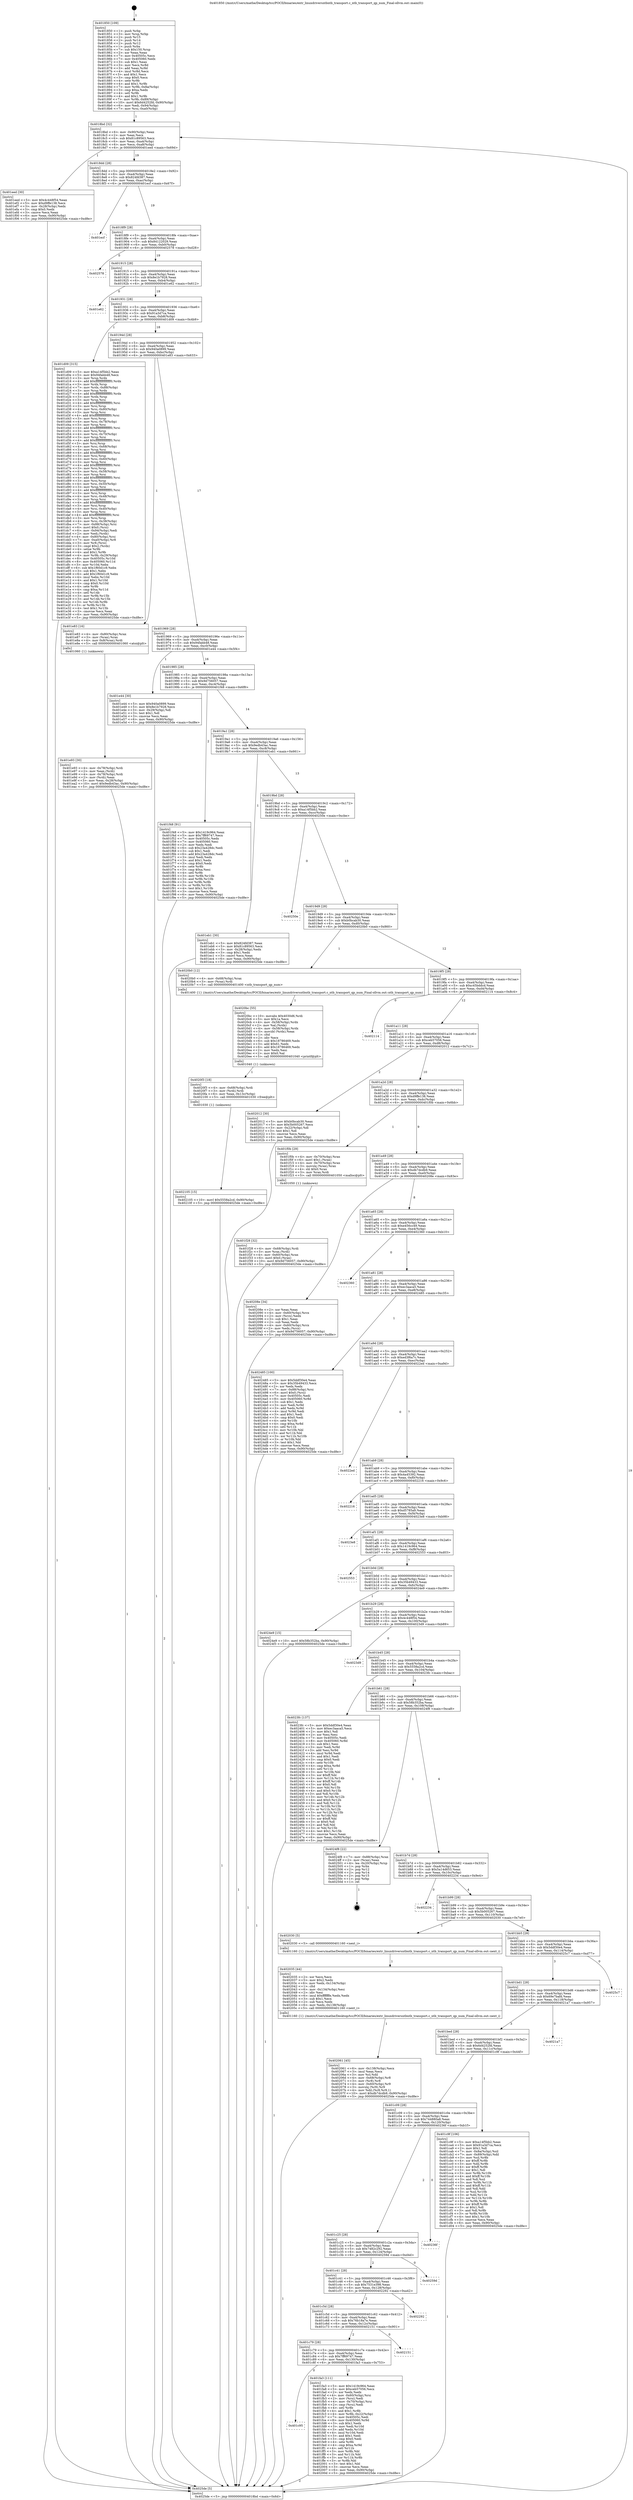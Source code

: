 digraph "0x401850" {
  label = "0x401850 (/mnt/c/Users/mathe/Desktop/tcc/POCII/binaries/extr_linuxdriversntbntb_transport.c_ntb_transport_qp_num_Final-ollvm.out::main(0))"
  labelloc = "t"
  node[shape=record]

  Entry [label="",width=0.3,height=0.3,shape=circle,fillcolor=black,style=filled]
  "0x4018bd" [label="{
     0x4018bd [32]\l
     | [instrs]\l
     &nbsp;&nbsp;0x4018bd \<+6\>: mov -0x90(%rbp),%eax\l
     &nbsp;&nbsp;0x4018c3 \<+2\>: mov %eax,%ecx\l
     &nbsp;&nbsp;0x4018c5 \<+6\>: sub $0x81c89563,%ecx\l
     &nbsp;&nbsp;0x4018cb \<+6\>: mov %eax,-0xa4(%rbp)\l
     &nbsp;&nbsp;0x4018d1 \<+6\>: mov %ecx,-0xa8(%rbp)\l
     &nbsp;&nbsp;0x4018d7 \<+6\>: je 0000000000401eed \<main+0x69d\>\l
  }"]
  "0x401eed" [label="{
     0x401eed [30]\l
     | [instrs]\l
     &nbsp;&nbsp;0x401eed \<+5\>: mov $0x4c448f54,%eax\l
     &nbsp;&nbsp;0x401ef2 \<+5\>: mov $0xd9ffe138,%ecx\l
     &nbsp;&nbsp;0x401ef7 \<+3\>: mov -0x28(%rbp),%edx\l
     &nbsp;&nbsp;0x401efa \<+3\>: cmp $0x0,%edx\l
     &nbsp;&nbsp;0x401efd \<+3\>: cmove %ecx,%eax\l
     &nbsp;&nbsp;0x401f00 \<+6\>: mov %eax,-0x90(%rbp)\l
     &nbsp;&nbsp;0x401f06 \<+5\>: jmp 00000000004025de \<main+0xd8e\>\l
  }"]
  "0x4018dd" [label="{
     0x4018dd [28]\l
     | [instrs]\l
     &nbsp;&nbsp;0x4018dd \<+5\>: jmp 00000000004018e2 \<main+0x92\>\l
     &nbsp;&nbsp;0x4018e2 \<+6\>: mov -0xa4(%rbp),%eax\l
     &nbsp;&nbsp;0x4018e8 \<+5\>: sub $0x824fd387,%eax\l
     &nbsp;&nbsp;0x4018ed \<+6\>: mov %eax,-0xac(%rbp)\l
     &nbsp;&nbsp;0x4018f3 \<+6\>: je 0000000000401ecf \<main+0x67f\>\l
  }"]
  Exit [label="",width=0.3,height=0.3,shape=circle,fillcolor=black,style=filled,peripheries=2]
  "0x401ecf" [label="{
     0x401ecf\l
  }", style=dashed]
  "0x4018f9" [label="{
     0x4018f9 [28]\l
     | [instrs]\l
     &nbsp;&nbsp;0x4018f9 \<+5\>: jmp 00000000004018fe \<main+0xae\>\l
     &nbsp;&nbsp;0x4018fe \<+6\>: mov -0xa4(%rbp),%eax\l
     &nbsp;&nbsp;0x401904 \<+5\>: sub $0x84122029,%eax\l
     &nbsp;&nbsp;0x401909 \<+6\>: mov %eax,-0xb0(%rbp)\l
     &nbsp;&nbsp;0x40190f \<+6\>: je 0000000000402578 \<main+0xd28\>\l
  }"]
  "0x402105" [label="{
     0x402105 [15]\l
     | [instrs]\l
     &nbsp;&nbsp;0x402105 \<+10\>: movl $0x5558a2cd,-0x90(%rbp)\l
     &nbsp;&nbsp;0x40210f \<+5\>: jmp 00000000004025de \<main+0xd8e\>\l
  }"]
  "0x402578" [label="{
     0x402578\l
  }", style=dashed]
  "0x401915" [label="{
     0x401915 [28]\l
     | [instrs]\l
     &nbsp;&nbsp;0x401915 \<+5\>: jmp 000000000040191a \<main+0xca\>\l
     &nbsp;&nbsp;0x40191a \<+6\>: mov -0xa4(%rbp),%eax\l
     &nbsp;&nbsp;0x401920 \<+5\>: sub $0x8e1b7928,%eax\l
     &nbsp;&nbsp;0x401925 \<+6\>: mov %eax,-0xb4(%rbp)\l
     &nbsp;&nbsp;0x40192b \<+6\>: je 0000000000401e62 \<main+0x612\>\l
  }"]
  "0x4020f3" [label="{
     0x4020f3 [18]\l
     | [instrs]\l
     &nbsp;&nbsp;0x4020f3 \<+4\>: mov -0x68(%rbp),%rdi\l
     &nbsp;&nbsp;0x4020f7 \<+3\>: mov (%rdi),%rdi\l
     &nbsp;&nbsp;0x4020fa \<+6\>: mov %eax,-0x13c(%rbp)\l
     &nbsp;&nbsp;0x402100 \<+5\>: call 0000000000401030 \<free@plt\>\l
     | [calls]\l
     &nbsp;&nbsp;0x401030 \{1\} (unknown)\l
  }"]
  "0x401e62" [label="{
     0x401e62\l
  }", style=dashed]
  "0x401931" [label="{
     0x401931 [28]\l
     | [instrs]\l
     &nbsp;&nbsp;0x401931 \<+5\>: jmp 0000000000401936 \<main+0xe6\>\l
     &nbsp;&nbsp;0x401936 \<+6\>: mov -0xa4(%rbp),%eax\l
     &nbsp;&nbsp;0x40193c \<+5\>: sub $0x91a3d7ca,%eax\l
     &nbsp;&nbsp;0x401941 \<+6\>: mov %eax,-0xb8(%rbp)\l
     &nbsp;&nbsp;0x401947 \<+6\>: je 0000000000401d09 \<main+0x4b9\>\l
  }"]
  "0x4020bc" [label="{
     0x4020bc [55]\l
     | [instrs]\l
     &nbsp;&nbsp;0x4020bc \<+10\>: movabs $0x4030d6,%rdi\l
     &nbsp;&nbsp;0x4020c6 \<+5\>: mov $0x1a,%ecx\l
     &nbsp;&nbsp;0x4020cb \<+4\>: mov -0x58(%rbp),%rdx\l
     &nbsp;&nbsp;0x4020cf \<+2\>: mov %al,(%rdx)\l
     &nbsp;&nbsp;0x4020d1 \<+4\>: mov -0x58(%rbp),%rdx\l
     &nbsp;&nbsp;0x4020d5 \<+3\>: movzbl (%rdx),%eax\l
     &nbsp;&nbsp;0x4020d8 \<+1\>: cltd\l
     &nbsp;&nbsp;0x4020d9 \<+2\>: idiv %ecx\l
     &nbsp;&nbsp;0x4020db \<+6\>: sub $0x18786469,%edx\l
     &nbsp;&nbsp;0x4020e1 \<+3\>: add $0x61,%edx\l
     &nbsp;&nbsp;0x4020e4 \<+6\>: add $0x18786469,%edx\l
     &nbsp;&nbsp;0x4020ea \<+2\>: mov %edx,%esi\l
     &nbsp;&nbsp;0x4020ec \<+2\>: mov $0x0,%al\l
     &nbsp;&nbsp;0x4020ee \<+5\>: call 0000000000401040 \<printf@plt\>\l
     | [calls]\l
     &nbsp;&nbsp;0x401040 \{1\} (unknown)\l
  }"]
  "0x401d09" [label="{
     0x401d09 [315]\l
     | [instrs]\l
     &nbsp;&nbsp;0x401d09 \<+5\>: mov $0xa14f5bb2,%eax\l
     &nbsp;&nbsp;0x401d0e \<+5\>: mov $0x94fabb48,%ecx\l
     &nbsp;&nbsp;0x401d13 \<+3\>: mov %rsp,%rdx\l
     &nbsp;&nbsp;0x401d16 \<+4\>: add $0xfffffffffffffff0,%rdx\l
     &nbsp;&nbsp;0x401d1a \<+3\>: mov %rdx,%rsp\l
     &nbsp;&nbsp;0x401d1d \<+7\>: mov %rdx,-0x88(%rbp)\l
     &nbsp;&nbsp;0x401d24 \<+3\>: mov %rsp,%rdx\l
     &nbsp;&nbsp;0x401d27 \<+4\>: add $0xfffffffffffffff0,%rdx\l
     &nbsp;&nbsp;0x401d2b \<+3\>: mov %rdx,%rsp\l
     &nbsp;&nbsp;0x401d2e \<+3\>: mov %rsp,%rsi\l
     &nbsp;&nbsp;0x401d31 \<+4\>: add $0xfffffffffffffff0,%rsi\l
     &nbsp;&nbsp;0x401d35 \<+3\>: mov %rsi,%rsp\l
     &nbsp;&nbsp;0x401d38 \<+4\>: mov %rsi,-0x80(%rbp)\l
     &nbsp;&nbsp;0x401d3c \<+3\>: mov %rsp,%rsi\l
     &nbsp;&nbsp;0x401d3f \<+4\>: add $0xfffffffffffffff0,%rsi\l
     &nbsp;&nbsp;0x401d43 \<+3\>: mov %rsi,%rsp\l
     &nbsp;&nbsp;0x401d46 \<+4\>: mov %rsi,-0x78(%rbp)\l
     &nbsp;&nbsp;0x401d4a \<+3\>: mov %rsp,%rsi\l
     &nbsp;&nbsp;0x401d4d \<+4\>: add $0xfffffffffffffff0,%rsi\l
     &nbsp;&nbsp;0x401d51 \<+3\>: mov %rsi,%rsp\l
     &nbsp;&nbsp;0x401d54 \<+4\>: mov %rsi,-0x70(%rbp)\l
     &nbsp;&nbsp;0x401d58 \<+3\>: mov %rsp,%rsi\l
     &nbsp;&nbsp;0x401d5b \<+4\>: add $0xfffffffffffffff0,%rsi\l
     &nbsp;&nbsp;0x401d5f \<+3\>: mov %rsi,%rsp\l
     &nbsp;&nbsp;0x401d62 \<+4\>: mov %rsi,-0x68(%rbp)\l
     &nbsp;&nbsp;0x401d66 \<+3\>: mov %rsp,%rsi\l
     &nbsp;&nbsp;0x401d69 \<+4\>: add $0xfffffffffffffff0,%rsi\l
     &nbsp;&nbsp;0x401d6d \<+3\>: mov %rsi,%rsp\l
     &nbsp;&nbsp;0x401d70 \<+4\>: mov %rsi,-0x60(%rbp)\l
     &nbsp;&nbsp;0x401d74 \<+3\>: mov %rsp,%rsi\l
     &nbsp;&nbsp;0x401d77 \<+4\>: add $0xfffffffffffffff0,%rsi\l
     &nbsp;&nbsp;0x401d7b \<+3\>: mov %rsi,%rsp\l
     &nbsp;&nbsp;0x401d7e \<+4\>: mov %rsi,-0x58(%rbp)\l
     &nbsp;&nbsp;0x401d82 \<+3\>: mov %rsp,%rsi\l
     &nbsp;&nbsp;0x401d85 \<+4\>: add $0xfffffffffffffff0,%rsi\l
     &nbsp;&nbsp;0x401d89 \<+3\>: mov %rsi,%rsp\l
     &nbsp;&nbsp;0x401d8c \<+4\>: mov %rsi,-0x50(%rbp)\l
     &nbsp;&nbsp;0x401d90 \<+3\>: mov %rsp,%rsi\l
     &nbsp;&nbsp;0x401d93 \<+4\>: add $0xfffffffffffffff0,%rsi\l
     &nbsp;&nbsp;0x401d97 \<+3\>: mov %rsi,%rsp\l
     &nbsp;&nbsp;0x401d9a \<+4\>: mov %rsi,-0x48(%rbp)\l
     &nbsp;&nbsp;0x401d9e \<+3\>: mov %rsp,%rsi\l
     &nbsp;&nbsp;0x401da1 \<+4\>: add $0xfffffffffffffff0,%rsi\l
     &nbsp;&nbsp;0x401da5 \<+3\>: mov %rsi,%rsp\l
     &nbsp;&nbsp;0x401da8 \<+4\>: mov %rsi,-0x40(%rbp)\l
     &nbsp;&nbsp;0x401dac \<+3\>: mov %rsp,%rsi\l
     &nbsp;&nbsp;0x401daf \<+4\>: add $0xfffffffffffffff0,%rsi\l
     &nbsp;&nbsp;0x401db3 \<+3\>: mov %rsi,%rsp\l
     &nbsp;&nbsp;0x401db6 \<+4\>: mov %rsi,-0x38(%rbp)\l
     &nbsp;&nbsp;0x401dba \<+7\>: mov -0x88(%rbp),%rsi\l
     &nbsp;&nbsp;0x401dc1 \<+6\>: movl $0x0,(%rsi)\l
     &nbsp;&nbsp;0x401dc7 \<+6\>: mov -0x94(%rbp),%edi\l
     &nbsp;&nbsp;0x401dcd \<+2\>: mov %edi,(%rdx)\l
     &nbsp;&nbsp;0x401dcf \<+4\>: mov -0x80(%rbp),%rsi\l
     &nbsp;&nbsp;0x401dd3 \<+7\>: mov -0xa0(%rbp),%r8\l
     &nbsp;&nbsp;0x401dda \<+3\>: mov %r8,(%rsi)\l
     &nbsp;&nbsp;0x401ddd \<+3\>: cmpl $0x2,(%rdx)\l
     &nbsp;&nbsp;0x401de0 \<+4\>: setne %r9b\l
     &nbsp;&nbsp;0x401de4 \<+4\>: and $0x1,%r9b\l
     &nbsp;&nbsp;0x401de8 \<+4\>: mov %r9b,-0x29(%rbp)\l
     &nbsp;&nbsp;0x401dec \<+8\>: mov 0x40505c,%r10d\l
     &nbsp;&nbsp;0x401df4 \<+8\>: mov 0x405060,%r11d\l
     &nbsp;&nbsp;0x401dfc \<+3\>: mov %r10d,%ebx\l
     &nbsp;&nbsp;0x401dff \<+6\>: sub $0x1f60d1c9,%ebx\l
     &nbsp;&nbsp;0x401e05 \<+3\>: sub $0x1,%ebx\l
     &nbsp;&nbsp;0x401e08 \<+6\>: add $0x1f60d1c9,%ebx\l
     &nbsp;&nbsp;0x401e0e \<+4\>: imul %ebx,%r10d\l
     &nbsp;&nbsp;0x401e12 \<+4\>: and $0x1,%r10d\l
     &nbsp;&nbsp;0x401e16 \<+4\>: cmp $0x0,%r10d\l
     &nbsp;&nbsp;0x401e1a \<+4\>: sete %r9b\l
     &nbsp;&nbsp;0x401e1e \<+4\>: cmp $0xa,%r11d\l
     &nbsp;&nbsp;0x401e22 \<+4\>: setl %r14b\l
     &nbsp;&nbsp;0x401e26 \<+3\>: mov %r9b,%r15b\l
     &nbsp;&nbsp;0x401e29 \<+3\>: and %r14b,%r15b\l
     &nbsp;&nbsp;0x401e2c \<+3\>: xor %r14b,%r9b\l
     &nbsp;&nbsp;0x401e2f \<+3\>: or %r9b,%r15b\l
     &nbsp;&nbsp;0x401e32 \<+4\>: test $0x1,%r15b\l
     &nbsp;&nbsp;0x401e36 \<+3\>: cmovne %ecx,%eax\l
     &nbsp;&nbsp;0x401e39 \<+6\>: mov %eax,-0x90(%rbp)\l
     &nbsp;&nbsp;0x401e3f \<+5\>: jmp 00000000004025de \<main+0xd8e\>\l
  }"]
  "0x40194d" [label="{
     0x40194d [28]\l
     | [instrs]\l
     &nbsp;&nbsp;0x40194d \<+5\>: jmp 0000000000401952 \<main+0x102\>\l
     &nbsp;&nbsp;0x401952 \<+6\>: mov -0xa4(%rbp),%eax\l
     &nbsp;&nbsp;0x401958 \<+5\>: sub $0x940a0899,%eax\l
     &nbsp;&nbsp;0x40195d \<+6\>: mov %eax,-0xbc(%rbp)\l
     &nbsp;&nbsp;0x401963 \<+6\>: je 0000000000401e83 \<main+0x633\>\l
  }"]
  "0x402061" [label="{
     0x402061 [45]\l
     | [instrs]\l
     &nbsp;&nbsp;0x402061 \<+6\>: mov -0x138(%rbp),%ecx\l
     &nbsp;&nbsp;0x402067 \<+3\>: imul %eax,%ecx\l
     &nbsp;&nbsp;0x40206a \<+3\>: mov %cl,%dil\l
     &nbsp;&nbsp;0x40206d \<+4\>: mov -0x68(%rbp),%r8\l
     &nbsp;&nbsp;0x402071 \<+3\>: mov (%r8),%r8\l
     &nbsp;&nbsp;0x402074 \<+4\>: mov -0x60(%rbp),%r9\l
     &nbsp;&nbsp;0x402078 \<+3\>: movslq (%r9),%r9\l
     &nbsp;&nbsp;0x40207b \<+4\>: mov %dil,(%r8,%r9,1)\l
     &nbsp;&nbsp;0x40207f \<+10\>: movl $0xdb7dcdb9,-0x90(%rbp)\l
     &nbsp;&nbsp;0x402089 \<+5\>: jmp 00000000004025de \<main+0xd8e\>\l
  }"]
  "0x401e83" [label="{
     0x401e83 [16]\l
     | [instrs]\l
     &nbsp;&nbsp;0x401e83 \<+4\>: mov -0x80(%rbp),%rax\l
     &nbsp;&nbsp;0x401e87 \<+3\>: mov (%rax),%rax\l
     &nbsp;&nbsp;0x401e8a \<+4\>: mov 0x8(%rax),%rdi\l
     &nbsp;&nbsp;0x401e8e \<+5\>: call 0000000000401060 \<atoi@plt\>\l
     | [calls]\l
     &nbsp;&nbsp;0x401060 \{1\} (unknown)\l
  }"]
  "0x401969" [label="{
     0x401969 [28]\l
     | [instrs]\l
     &nbsp;&nbsp;0x401969 \<+5\>: jmp 000000000040196e \<main+0x11e\>\l
     &nbsp;&nbsp;0x40196e \<+6\>: mov -0xa4(%rbp),%eax\l
     &nbsp;&nbsp;0x401974 \<+5\>: sub $0x94fabb48,%eax\l
     &nbsp;&nbsp;0x401979 \<+6\>: mov %eax,-0xc0(%rbp)\l
     &nbsp;&nbsp;0x40197f \<+6\>: je 0000000000401e44 \<main+0x5f4\>\l
  }"]
  "0x402035" [label="{
     0x402035 [44]\l
     | [instrs]\l
     &nbsp;&nbsp;0x402035 \<+2\>: xor %ecx,%ecx\l
     &nbsp;&nbsp;0x402037 \<+5\>: mov $0x2,%edx\l
     &nbsp;&nbsp;0x40203c \<+6\>: mov %edx,-0x134(%rbp)\l
     &nbsp;&nbsp;0x402042 \<+1\>: cltd\l
     &nbsp;&nbsp;0x402043 \<+6\>: mov -0x134(%rbp),%esi\l
     &nbsp;&nbsp;0x402049 \<+2\>: idiv %esi\l
     &nbsp;&nbsp;0x40204b \<+6\>: imul $0xfffffffe,%edx,%edx\l
     &nbsp;&nbsp;0x402051 \<+3\>: sub $0x1,%ecx\l
     &nbsp;&nbsp;0x402054 \<+2\>: sub %ecx,%edx\l
     &nbsp;&nbsp;0x402056 \<+6\>: mov %edx,-0x138(%rbp)\l
     &nbsp;&nbsp;0x40205c \<+5\>: call 0000000000401160 \<next_i\>\l
     | [calls]\l
     &nbsp;&nbsp;0x401160 \{1\} (/mnt/c/Users/mathe/Desktop/tcc/POCII/binaries/extr_linuxdriversntbntb_transport.c_ntb_transport_qp_num_Final-ollvm.out::next_i)\l
  }"]
  "0x401e44" [label="{
     0x401e44 [30]\l
     | [instrs]\l
     &nbsp;&nbsp;0x401e44 \<+5\>: mov $0x940a0899,%eax\l
     &nbsp;&nbsp;0x401e49 \<+5\>: mov $0x8e1b7928,%ecx\l
     &nbsp;&nbsp;0x401e4e \<+3\>: mov -0x29(%rbp),%dl\l
     &nbsp;&nbsp;0x401e51 \<+3\>: test $0x1,%dl\l
     &nbsp;&nbsp;0x401e54 \<+3\>: cmovne %ecx,%eax\l
     &nbsp;&nbsp;0x401e57 \<+6\>: mov %eax,-0x90(%rbp)\l
     &nbsp;&nbsp;0x401e5d \<+5\>: jmp 00000000004025de \<main+0xd8e\>\l
  }"]
  "0x401985" [label="{
     0x401985 [28]\l
     | [instrs]\l
     &nbsp;&nbsp;0x401985 \<+5\>: jmp 000000000040198a \<main+0x13a\>\l
     &nbsp;&nbsp;0x40198a \<+6\>: mov -0xa4(%rbp),%eax\l
     &nbsp;&nbsp;0x401990 \<+5\>: sub $0x9d756057,%eax\l
     &nbsp;&nbsp;0x401995 \<+6\>: mov %eax,-0xc4(%rbp)\l
     &nbsp;&nbsp;0x40199b \<+6\>: je 0000000000401f48 \<main+0x6f8\>\l
  }"]
  "0x401c95" [label="{
     0x401c95\l
  }", style=dashed]
  "0x401f48" [label="{
     0x401f48 [91]\l
     | [instrs]\l
     &nbsp;&nbsp;0x401f48 \<+5\>: mov $0x1419c964,%eax\l
     &nbsp;&nbsp;0x401f4d \<+5\>: mov $0x7ff69747,%ecx\l
     &nbsp;&nbsp;0x401f52 \<+7\>: mov 0x40505c,%edx\l
     &nbsp;&nbsp;0x401f59 \<+7\>: mov 0x405060,%esi\l
     &nbsp;&nbsp;0x401f60 \<+2\>: mov %edx,%edi\l
     &nbsp;&nbsp;0x401f62 \<+6\>: sub $0x23a428dc,%edi\l
     &nbsp;&nbsp;0x401f68 \<+3\>: sub $0x1,%edi\l
     &nbsp;&nbsp;0x401f6b \<+6\>: add $0x23a428dc,%edi\l
     &nbsp;&nbsp;0x401f71 \<+3\>: imul %edi,%edx\l
     &nbsp;&nbsp;0x401f74 \<+3\>: and $0x1,%edx\l
     &nbsp;&nbsp;0x401f77 \<+3\>: cmp $0x0,%edx\l
     &nbsp;&nbsp;0x401f7a \<+4\>: sete %r8b\l
     &nbsp;&nbsp;0x401f7e \<+3\>: cmp $0xa,%esi\l
     &nbsp;&nbsp;0x401f81 \<+4\>: setl %r9b\l
     &nbsp;&nbsp;0x401f85 \<+3\>: mov %r8b,%r10b\l
     &nbsp;&nbsp;0x401f88 \<+3\>: and %r9b,%r10b\l
     &nbsp;&nbsp;0x401f8b \<+3\>: xor %r9b,%r8b\l
     &nbsp;&nbsp;0x401f8e \<+3\>: or %r8b,%r10b\l
     &nbsp;&nbsp;0x401f91 \<+4\>: test $0x1,%r10b\l
     &nbsp;&nbsp;0x401f95 \<+3\>: cmovne %ecx,%eax\l
     &nbsp;&nbsp;0x401f98 \<+6\>: mov %eax,-0x90(%rbp)\l
     &nbsp;&nbsp;0x401f9e \<+5\>: jmp 00000000004025de \<main+0xd8e\>\l
  }"]
  "0x4019a1" [label="{
     0x4019a1 [28]\l
     | [instrs]\l
     &nbsp;&nbsp;0x4019a1 \<+5\>: jmp 00000000004019a6 \<main+0x156\>\l
     &nbsp;&nbsp;0x4019a6 \<+6\>: mov -0xa4(%rbp),%eax\l
     &nbsp;&nbsp;0x4019ac \<+5\>: sub $0x9edb43ac,%eax\l
     &nbsp;&nbsp;0x4019b1 \<+6\>: mov %eax,-0xc8(%rbp)\l
     &nbsp;&nbsp;0x4019b7 \<+6\>: je 0000000000401eb1 \<main+0x661\>\l
  }"]
  "0x401fa3" [label="{
     0x401fa3 [111]\l
     | [instrs]\l
     &nbsp;&nbsp;0x401fa3 \<+5\>: mov $0x1419c964,%eax\l
     &nbsp;&nbsp;0x401fa8 \<+5\>: mov $0xceb57056,%ecx\l
     &nbsp;&nbsp;0x401fad \<+2\>: xor %edx,%edx\l
     &nbsp;&nbsp;0x401faf \<+4\>: mov -0x60(%rbp),%rsi\l
     &nbsp;&nbsp;0x401fb3 \<+2\>: mov (%rsi),%edi\l
     &nbsp;&nbsp;0x401fb5 \<+4\>: mov -0x70(%rbp),%rsi\l
     &nbsp;&nbsp;0x401fb9 \<+2\>: cmp (%rsi),%edi\l
     &nbsp;&nbsp;0x401fbb \<+4\>: setl %r8b\l
     &nbsp;&nbsp;0x401fbf \<+4\>: and $0x1,%r8b\l
     &nbsp;&nbsp;0x401fc3 \<+4\>: mov %r8b,-0x22(%rbp)\l
     &nbsp;&nbsp;0x401fc7 \<+7\>: mov 0x40505c,%edi\l
     &nbsp;&nbsp;0x401fce \<+8\>: mov 0x405060,%r9d\l
     &nbsp;&nbsp;0x401fd6 \<+3\>: sub $0x1,%edx\l
     &nbsp;&nbsp;0x401fd9 \<+3\>: mov %edi,%r10d\l
     &nbsp;&nbsp;0x401fdc \<+3\>: add %edx,%r10d\l
     &nbsp;&nbsp;0x401fdf \<+4\>: imul %r10d,%edi\l
     &nbsp;&nbsp;0x401fe3 \<+3\>: and $0x1,%edi\l
     &nbsp;&nbsp;0x401fe6 \<+3\>: cmp $0x0,%edi\l
     &nbsp;&nbsp;0x401fe9 \<+4\>: sete %r8b\l
     &nbsp;&nbsp;0x401fed \<+4\>: cmp $0xa,%r9d\l
     &nbsp;&nbsp;0x401ff1 \<+4\>: setl %r11b\l
     &nbsp;&nbsp;0x401ff5 \<+3\>: mov %r8b,%bl\l
     &nbsp;&nbsp;0x401ff8 \<+3\>: and %r11b,%bl\l
     &nbsp;&nbsp;0x401ffb \<+3\>: xor %r11b,%r8b\l
     &nbsp;&nbsp;0x401ffe \<+3\>: or %r8b,%bl\l
     &nbsp;&nbsp;0x402001 \<+3\>: test $0x1,%bl\l
     &nbsp;&nbsp;0x402004 \<+3\>: cmovne %ecx,%eax\l
     &nbsp;&nbsp;0x402007 \<+6\>: mov %eax,-0x90(%rbp)\l
     &nbsp;&nbsp;0x40200d \<+5\>: jmp 00000000004025de \<main+0xd8e\>\l
  }"]
  "0x401eb1" [label="{
     0x401eb1 [30]\l
     | [instrs]\l
     &nbsp;&nbsp;0x401eb1 \<+5\>: mov $0x824fd387,%eax\l
     &nbsp;&nbsp;0x401eb6 \<+5\>: mov $0x81c89563,%ecx\l
     &nbsp;&nbsp;0x401ebb \<+3\>: mov -0x28(%rbp),%edx\l
     &nbsp;&nbsp;0x401ebe \<+3\>: cmp $0x1,%edx\l
     &nbsp;&nbsp;0x401ec1 \<+3\>: cmovl %ecx,%eax\l
     &nbsp;&nbsp;0x401ec4 \<+6\>: mov %eax,-0x90(%rbp)\l
     &nbsp;&nbsp;0x401eca \<+5\>: jmp 00000000004025de \<main+0xd8e\>\l
  }"]
  "0x4019bd" [label="{
     0x4019bd [28]\l
     | [instrs]\l
     &nbsp;&nbsp;0x4019bd \<+5\>: jmp 00000000004019c2 \<main+0x172\>\l
     &nbsp;&nbsp;0x4019c2 \<+6\>: mov -0xa4(%rbp),%eax\l
     &nbsp;&nbsp;0x4019c8 \<+5\>: sub $0xa14f5bb2,%eax\l
     &nbsp;&nbsp;0x4019cd \<+6\>: mov %eax,-0xcc(%rbp)\l
     &nbsp;&nbsp;0x4019d3 \<+6\>: je 000000000040250e \<main+0xcbe\>\l
  }"]
  "0x401c79" [label="{
     0x401c79 [28]\l
     | [instrs]\l
     &nbsp;&nbsp;0x401c79 \<+5\>: jmp 0000000000401c7e \<main+0x42e\>\l
     &nbsp;&nbsp;0x401c7e \<+6\>: mov -0xa4(%rbp),%eax\l
     &nbsp;&nbsp;0x401c84 \<+5\>: sub $0x7ff69747,%eax\l
     &nbsp;&nbsp;0x401c89 \<+6\>: mov %eax,-0x130(%rbp)\l
     &nbsp;&nbsp;0x401c8f \<+6\>: je 0000000000401fa3 \<main+0x753\>\l
  }"]
  "0x40250e" [label="{
     0x40250e\l
  }", style=dashed]
  "0x4019d9" [label="{
     0x4019d9 [28]\l
     | [instrs]\l
     &nbsp;&nbsp;0x4019d9 \<+5\>: jmp 00000000004019de \<main+0x18e\>\l
     &nbsp;&nbsp;0x4019de \<+6\>: mov -0xa4(%rbp),%eax\l
     &nbsp;&nbsp;0x4019e4 \<+5\>: sub $0xb0bcab30,%eax\l
     &nbsp;&nbsp;0x4019e9 \<+6\>: mov %eax,-0xd0(%rbp)\l
     &nbsp;&nbsp;0x4019ef \<+6\>: je 00000000004020b0 \<main+0x860\>\l
  }"]
  "0x402151" [label="{
     0x402151\l
  }", style=dashed]
  "0x4020b0" [label="{
     0x4020b0 [12]\l
     | [instrs]\l
     &nbsp;&nbsp;0x4020b0 \<+4\>: mov -0x68(%rbp),%rax\l
     &nbsp;&nbsp;0x4020b4 \<+3\>: mov (%rax),%rdi\l
     &nbsp;&nbsp;0x4020b7 \<+5\>: call 0000000000401400 \<ntb_transport_qp_num\>\l
     | [calls]\l
     &nbsp;&nbsp;0x401400 \{1\} (/mnt/c/Users/mathe/Desktop/tcc/POCII/binaries/extr_linuxdriversntbntb_transport.c_ntb_transport_qp_num_Final-ollvm.out::ntb_transport_qp_num)\l
  }"]
  "0x4019f5" [label="{
     0x4019f5 [28]\l
     | [instrs]\l
     &nbsp;&nbsp;0x4019f5 \<+5\>: jmp 00000000004019fa \<main+0x1aa\>\l
     &nbsp;&nbsp;0x4019fa \<+6\>: mov -0xa4(%rbp),%eax\l
     &nbsp;&nbsp;0x401a00 \<+5\>: sub $0xc45bddcd,%eax\l
     &nbsp;&nbsp;0x401a05 \<+6\>: mov %eax,-0xd4(%rbp)\l
     &nbsp;&nbsp;0x401a0b \<+6\>: je 0000000000402114 \<main+0x8c4\>\l
  }"]
  "0x401c5d" [label="{
     0x401c5d [28]\l
     | [instrs]\l
     &nbsp;&nbsp;0x401c5d \<+5\>: jmp 0000000000401c62 \<main+0x412\>\l
     &nbsp;&nbsp;0x401c62 \<+6\>: mov -0xa4(%rbp),%eax\l
     &nbsp;&nbsp;0x401c68 \<+5\>: sub $0x76b18a7e,%eax\l
     &nbsp;&nbsp;0x401c6d \<+6\>: mov %eax,-0x12c(%rbp)\l
     &nbsp;&nbsp;0x401c73 \<+6\>: je 0000000000402151 \<main+0x901\>\l
  }"]
  "0x402114" [label="{
     0x402114\l
  }", style=dashed]
  "0x401a11" [label="{
     0x401a11 [28]\l
     | [instrs]\l
     &nbsp;&nbsp;0x401a11 \<+5\>: jmp 0000000000401a16 \<main+0x1c6\>\l
     &nbsp;&nbsp;0x401a16 \<+6\>: mov -0xa4(%rbp),%eax\l
     &nbsp;&nbsp;0x401a1c \<+5\>: sub $0xceb57056,%eax\l
     &nbsp;&nbsp;0x401a21 \<+6\>: mov %eax,-0xd8(%rbp)\l
     &nbsp;&nbsp;0x401a27 \<+6\>: je 0000000000402012 \<main+0x7c2\>\l
  }"]
  "0x402292" [label="{
     0x402292\l
  }", style=dashed]
  "0x402012" [label="{
     0x402012 [30]\l
     | [instrs]\l
     &nbsp;&nbsp;0x402012 \<+5\>: mov $0xb0bcab30,%eax\l
     &nbsp;&nbsp;0x402017 \<+5\>: mov $0x5b005267,%ecx\l
     &nbsp;&nbsp;0x40201c \<+3\>: mov -0x22(%rbp),%dl\l
     &nbsp;&nbsp;0x40201f \<+3\>: test $0x1,%dl\l
     &nbsp;&nbsp;0x402022 \<+3\>: cmovne %ecx,%eax\l
     &nbsp;&nbsp;0x402025 \<+6\>: mov %eax,-0x90(%rbp)\l
     &nbsp;&nbsp;0x40202b \<+5\>: jmp 00000000004025de \<main+0xd8e\>\l
  }"]
  "0x401a2d" [label="{
     0x401a2d [28]\l
     | [instrs]\l
     &nbsp;&nbsp;0x401a2d \<+5\>: jmp 0000000000401a32 \<main+0x1e2\>\l
     &nbsp;&nbsp;0x401a32 \<+6\>: mov -0xa4(%rbp),%eax\l
     &nbsp;&nbsp;0x401a38 \<+5\>: sub $0xd9ffe138,%eax\l
     &nbsp;&nbsp;0x401a3d \<+6\>: mov %eax,-0xdc(%rbp)\l
     &nbsp;&nbsp;0x401a43 \<+6\>: je 0000000000401f0b \<main+0x6bb\>\l
  }"]
  "0x401c41" [label="{
     0x401c41 [28]\l
     | [instrs]\l
     &nbsp;&nbsp;0x401c41 \<+5\>: jmp 0000000000401c46 \<main+0x3f6\>\l
     &nbsp;&nbsp;0x401c46 \<+6\>: mov -0xa4(%rbp),%eax\l
     &nbsp;&nbsp;0x401c4c \<+5\>: sub $0x7531e398,%eax\l
     &nbsp;&nbsp;0x401c51 \<+6\>: mov %eax,-0x128(%rbp)\l
     &nbsp;&nbsp;0x401c57 \<+6\>: je 0000000000402292 \<main+0xa42\>\l
  }"]
  "0x401f0b" [label="{
     0x401f0b [29]\l
     | [instrs]\l
     &nbsp;&nbsp;0x401f0b \<+4\>: mov -0x70(%rbp),%rax\l
     &nbsp;&nbsp;0x401f0f \<+6\>: movl $0x1,(%rax)\l
     &nbsp;&nbsp;0x401f15 \<+4\>: mov -0x70(%rbp),%rax\l
     &nbsp;&nbsp;0x401f19 \<+3\>: movslq (%rax),%rax\l
     &nbsp;&nbsp;0x401f1c \<+4\>: shl $0x0,%rax\l
     &nbsp;&nbsp;0x401f20 \<+3\>: mov %rax,%rdi\l
     &nbsp;&nbsp;0x401f23 \<+5\>: call 0000000000401050 \<malloc@plt\>\l
     | [calls]\l
     &nbsp;&nbsp;0x401050 \{1\} (unknown)\l
  }"]
  "0x401a49" [label="{
     0x401a49 [28]\l
     | [instrs]\l
     &nbsp;&nbsp;0x401a49 \<+5\>: jmp 0000000000401a4e \<main+0x1fe\>\l
     &nbsp;&nbsp;0x401a4e \<+6\>: mov -0xa4(%rbp),%eax\l
     &nbsp;&nbsp;0x401a54 \<+5\>: sub $0xdb7dcdb9,%eax\l
     &nbsp;&nbsp;0x401a59 \<+6\>: mov %eax,-0xe0(%rbp)\l
     &nbsp;&nbsp;0x401a5f \<+6\>: je 000000000040208e \<main+0x83e\>\l
  }"]
  "0x40259d" [label="{
     0x40259d\l
  }", style=dashed]
  "0x40208e" [label="{
     0x40208e [34]\l
     | [instrs]\l
     &nbsp;&nbsp;0x40208e \<+2\>: xor %eax,%eax\l
     &nbsp;&nbsp;0x402090 \<+4\>: mov -0x60(%rbp),%rcx\l
     &nbsp;&nbsp;0x402094 \<+2\>: mov (%rcx),%edx\l
     &nbsp;&nbsp;0x402096 \<+3\>: sub $0x1,%eax\l
     &nbsp;&nbsp;0x402099 \<+2\>: sub %eax,%edx\l
     &nbsp;&nbsp;0x40209b \<+4\>: mov -0x60(%rbp),%rcx\l
     &nbsp;&nbsp;0x40209f \<+2\>: mov %edx,(%rcx)\l
     &nbsp;&nbsp;0x4020a1 \<+10\>: movl $0x9d756057,-0x90(%rbp)\l
     &nbsp;&nbsp;0x4020ab \<+5\>: jmp 00000000004025de \<main+0xd8e\>\l
  }"]
  "0x401a65" [label="{
     0x401a65 [28]\l
     | [instrs]\l
     &nbsp;&nbsp;0x401a65 \<+5\>: jmp 0000000000401a6a \<main+0x21a\>\l
     &nbsp;&nbsp;0x401a6a \<+6\>: mov -0xa4(%rbp),%eax\l
     &nbsp;&nbsp;0x401a70 \<+5\>: sub $0xe456cc49,%eax\l
     &nbsp;&nbsp;0x401a75 \<+6\>: mov %eax,-0xe4(%rbp)\l
     &nbsp;&nbsp;0x401a7b \<+6\>: je 0000000000402360 \<main+0xb10\>\l
  }"]
  "0x401c25" [label="{
     0x401c25 [28]\l
     | [instrs]\l
     &nbsp;&nbsp;0x401c25 \<+5\>: jmp 0000000000401c2a \<main+0x3da\>\l
     &nbsp;&nbsp;0x401c2a \<+6\>: mov -0xa4(%rbp),%eax\l
     &nbsp;&nbsp;0x401c30 \<+5\>: sub $0x7482c292,%eax\l
     &nbsp;&nbsp;0x401c35 \<+6\>: mov %eax,-0x124(%rbp)\l
     &nbsp;&nbsp;0x401c3b \<+6\>: je 000000000040259d \<main+0xd4d\>\l
  }"]
  "0x402360" [label="{
     0x402360\l
  }", style=dashed]
  "0x401a81" [label="{
     0x401a81 [28]\l
     | [instrs]\l
     &nbsp;&nbsp;0x401a81 \<+5\>: jmp 0000000000401a86 \<main+0x236\>\l
     &nbsp;&nbsp;0x401a86 \<+6\>: mov -0xa4(%rbp),%eax\l
     &nbsp;&nbsp;0x401a8c \<+5\>: sub $0xec3aaca5,%eax\l
     &nbsp;&nbsp;0x401a91 \<+6\>: mov %eax,-0xe8(%rbp)\l
     &nbsp;&nbsp;0x401a97 \<+6\>: je 0000000000402485 \<main+0xc35\>\l
  }"]
  "0x40236f" [label="{
     0x40236f\l
  }", style=dashed]
  "0x402485" [label="{
     0x402485 [100]\l
     | [instrs]\l
     &nbsp;&nbsp;0x402485 \<+5\>: mov $0x5ddf30e4,%eax\l
     &nbsp;&nbsp;0x40248a \<+5\>: mov $0x35b49433,%ecx\l
     &nbsp;&nbsp;0x40248f \<+2\>: xor %edx,%edx\l
     &nbsp;&nbsp;0x402491 \<+7\>: mov -0x88(%rbp),%rsi\l
     &nbsp;&nbsp;0x402498 \<+6\>: movl $0x0,(%rsi)\l
     &nbsp;&nbsp;0x40249e \<+7\>: mov 0x40505c,%edi\l
     &nbsp;&nbsp;0x4024a5 \<+8\>: mov 0x405060,%r8d\l
     &nbsp;&nbsp;0x4024ad \<+3\>: sub $0x1,%edx\l
     &nbsp;&nbsp;0x4024b0 \<+3\>: mov %edi,%r9d\l
     &nbsp;&nbsp;0x4024b3 \<+3\>: add %edx,%r9d\l
     &nbsp;&nbsp;0x4024b6 \<+4\>: imul %r9d,%edi\l
     &nbsp;&nbsp;0x4024ba \<+3\>: and $0x1,%edi\l
     &nbsp;&nbsp;0x4024bd \<+3\>: cmp $0x0,%edi\l
     &nbsp;&nbsp;0x4024c0 \<+4\>: sete %r10b\l
     &nbsp;&nbsp;0x4024c4 \<+4\>: cmp $0xa,%r8d\l
     &nbsp;&nbsp;0x4024c8 \<+4\>: setl %r11b\l
     &nbsp;&nbsp;0x4024cc \<+3\>: mov %r10b,%bl\l
     &nbsp;&nbsp;0x4024cf \<+3\>: and %r11b,%bl\l
     &nbsp;&nbsp;0x4024d2 \<+3\>: xor %r11b,%r10b\l
     &nbsp;&nbsp;0x4024d5 \<+3\>: or %r10b,%bl\l
     &nbsp;&nbsp;0x4024d8 \<+3\>: test $0x1,%bl\l
     &nbsp;&nbsp;0x4024db \<+3\>: cmovne %ecx,%eax\l
     &nbsp;&nbsp;0x4024de \<+6\>: mov %eax,-0x90(%rbp)\l
     &nbsp;&nbsp;0x4024e4 \<+5\>: jmp 00000000004025de \<main+0xd8e\>\l
  }"]
  "0x401a9d" [label="{
     0x401a9d [28]\l
     | [instrs]\l
     &nbsp;&nbsp;0x401a9d \<+5\>: jmp 0000000000401aa2 \<main+0x252\>\l
     &nbsp;&nbsp;0x401aa2 \<+6\>: mov -0xa4(%rbp),%eax\l
     &nbsp;&nbsp;0x401aa8 \<+5\>: sub $0xed3f6a7c,%eax\l
     &nbsp;&nbsp;0x401aad \<+6\>: mov %eax,-0xec(%rbp)\l
     &nbsp;&nbsp;0x401ab3 \<+6\>: je 00000000004022ed \<main+0xa9d\>\l
  }"]
  "0x401f28" [label="{
     0x401f28 [32]\l
     | [instrs]\l
     &nbsp;&nbsp;0x401f28 \<+4\>: mov -0x68(%rbp),%rdi\l
     &nbsp;&nbsp;0x401f2c \<+3\>: mov %rax,(%rdi)\l
     &nbsp;&nbsp;0x401f2f \<+4\>: mov -0x60(%rbp),%rax\l
     &nbsp;&nbsp;0x401f33 \<+6\>: movl $0x0,(%rax)\l
     &nbsp;&nbsp;0x401f39 \<+10\>: movl $0x9d756057,-0x90(%rbp)\l
     &nbsp;&nbsp;0x401f43 \<+5\>: jmp 00000000004025de \<main+0xd8e\>\l
  }"]
  "0x4022ed" [label="{
     0x4022ed\l
  }", style=dashed]
  "0x401ab9" [label="{
     0x401ab9 [28]\l
     | [instrs]\l
     &nbsp;&nbsp;0x401ab9 \<+5\>: jmp 0000000000401abe \<main+0x26e\>\l
     &nbsp;&nbsp;0x401abe \<+6\>: mov -0xa4(%rbp),%eax\l
     &nbsp;&nbsp;0x401ac4 \<+5\>: sub $0x4a45392,%eax\l
     &nbsp;&nbsp;0x401ac9 \<+6\>: mov %eax,-0xf0(%rbp)\l
     &nbsp;&nbsp;0x401acf \<+6\>: je 0000000000402216 \<main+0x9c6\>\l
  }"]
  "0x401e93" [label="{
     0x401e93 [30]\l
     | [instrs]\l
     &nbsp;&nbsp;0x401e93 \<+4\>: mov -0x78(%rbp),%rdi\l
     &nbsp;&nbsp;0x401e97 \<+2\>: mov %eax,(%rdi)\l
     &nbsp;&nbsp;0x401e99 \<+4\>: mov -0x78(%rbp),%rdi\l
     &nbsp;&nbsp;0x401e9d \<+2\>: mov (%rdi),%eax\l
     &nbsp;&nbsp;0x401e9f \<+3\>: mov %eax,-0x28(%rbp)\l
     &nbsp;&nbsp;0x401ea2 \<+10\>: movl $0x9edb43ac,-0x90(%rbp)\l
     &nbsp;&nbsp;0x401eac \<+5\>: jmp 00000000004025de \<main+0xd8e\>\l
  }"]
  "0x402216" [label="{
     0x402216\l
  }", style=dashed]
  "0x401ad5" [label="{
     0x401ad5 [28]\l
     | [instrs]\l
     &nbsp;&nbsp;0x401ad5 \<+5\>: jmp 0000000000401ada \<main+0x28a\>\l
     &nbsp;&nbsp;0x401ada \<+6\>: mov -0xa4(%rbp),%eax\l
     &nbsp;&nbsp;0x401ae0 \<+5\>: sub $0xd5785a9,%eax\l
     &nbsp;&nbsp;0x401ae5 \<+6\>: mov %eax,-0xf4(%rbp)\l
     &nbsp;&nbsp;0x401aeb \<+6\>: je 00000000004023e8 \<main+0xb98\>\l
  }"]
  "0x401850" [label="{
     0x401850 [109]\l
     | [instrs]\l
     &nbsp;&nbsp;0x401850 \<+1\>: push %rbp\l
     &nbsp;&nbsp;0x401851 \<+3\>: mov %rsp,%rbp\l
     &nbsp;&nbsp;0x401854 \<+2\>: push %r15\l
     &nbsp;&nbsp;0x401856 \<+2\>: push %r14\l
     &nbsp;&nbsp;0x401858 \<+2\>: push %r12\l
     &nbsp;&nbsp;0x40185a \<+1\>: push %rbx\l
     &nbsp;&nbsp;0x40185b \<+7\>: sub $0x150,%rsp\l
     &nbsp;&nbsp;0x401862 \<+2\>: xor %eax,%eax\l
     &nbsp;&nbsp;0x401864 \<+7\>: mov 0x40505c,%ecx\l
     &nbsp;&nbsp;0x40186b \<+7\>: mov 0x405060,%edx\l
     &nbsp;&nbsp;0x401872 \<+3\>: sub $0x1,%eax\l
     &nbsp;&nbsp;0x401875 \<+3\>: mov %ecx,%r8d\l
     &nbsp;&nbsp;0x401878 \<+3\>: add %eax,%r8d\l
     &nbsp;&nbsp;0x40187b \<+4\>: imul %r8d,%ecx\l
     &nbsp;&nbsp;0x40187f \<+3\>: and $0x1,%ecx\l
     &nbsp;&nbsp;0x401882 \<+3\>: cmp $0x0,%ecx\l
     &nbsp;&nbsp;0x401885 \<+4\>: sete %r9b\l
     &nbsp;&nbsp;0x401889 \<+4\>: and $0x1,%r9b\l
     &nbsp;&nbsp;0x40188d \<+7\>: mov %r9b,-0x8a(%rbp)\l
     &nbsp;&nbsp;0x401894 \<+3\>: cmp $0xa,%edx\l
     &nbsp;&nbsp;0x401897 \<+4\>: setl %r9b\l
     &nbsp;&nbsp;0x40189b \<+4\>: and $0x1,%r9b\l
     &nbsp;&nbsp;0x40189f \<+7\>: mov %r9b,-0x89(%rbp)\l
     &nbsp;&nbsp;0x4018a6 \<+10\>: movl $0x6d4252fd,-0x90(%rbp)\l
     &nbsp;&nbsp;0x4018b0 \<+6\>: mov %edi,-0x94(%rbp)\l
     &nbsp;&nbsp;0x4018b6 \<+7\>: mov %rsi,-0xa0(%rbp)\l
  }"]
  "0x4023e8" [label="{
     0x4023e8\l
  }", style=dashed]
  "0x401af1" [label="{
     0x401af1 [28]\l
     | [instrs]\l
     &nbsp;&nbsp;0x401af1 \<+5\>: jmp 0000000000401af6 \<main+0x2a6\>\l
     &nbsp;&nbsp;0x401af6 \<+6\>: mov -0xa4(%rbp),%eax\l
     &nbsp;&nbsp;0x401afc \<+5\>: sub $0x1419c964,%eax\l
     &nbsp;&nbsp;0x401b01 \<+6\>: mov %eax,-0xf8(%rbp)\l
     &nbsp;&nbsp;0x401b07 \<+6\>: je 0000000000402553 \<main+0xd03\>\l
  }"]
  "0x4025de" [label="{
     0x4025de [5]\l
     | [instrs]\l
     &nbsp;&nbsp;0x4025de \<+5\>: jmp 00000000004018bd \<main+0x6d\>\l
  }"]
  "0x402553" [label="{
     0x402553\l
  }", style=dashed]
  "0x401b0d" [label="{
     0x401b0d [28]\l
     | [instrs]\l
     &nbsp;&nbsp;0x401b0d \<+5\>: jmp 0000000000401b12 \<main+0x2c2\>\l
     &nbsp;&nbsp;0x401b12 \<+6\>: mov -0xa4(%rbp),%eax\l
     &nbsp;&nbsp;0x401b18 \<+5\>: sub $0x35b49433,%eax\l
     &nbsp;&nbsp;0x401b1d \<+6\>: mov %eax,-0xfc(%rbp)\l
     &nbsp;&nbsp;0x401b23 \<+6\>: je 00000000004024e9 \<main+0xc99\>\l
  }"]
  "0x401c09" [label="{
     0x401c09 [28]\l
     | [instrs]\l
     &nbsp;&nbsp;0x401c09 \<+5\>: jmp 0000000000401c0e \<main+0x3be\>\l
     &nbsp;&nbsp;0x401c0e \<+6\>: mov -0xa4(%rbp),%eax\l
     &nbsp;&nbsp;0x401c14 \<+5\>: sub $0x744880a8,%eax\l
     &nbsp;&nbsp;0x401c19 \<+6\>: mov %eax,-0x120(%rbp)\l
     &nbsp;&nbsp;0x401c1f \<+6\>: je 000000000040236f \<main+0xb1f\>\l
  }"]
  "0x4024e9" [label="{
     0x4024e9 [15]\l
     | [instrs]\l
     &nbsp;&nbsp;0x4024e9 \<+10\>: movl $0x58b352ba,-0x90(%rbp)\l
     &nbsp;&nbsp;0x4024f3 \<+5\>: jmp 00000000004025de \<main+0xd8e\>\l
  }"]
  "0x401b29" [label="{
     0x401b29 [28]\l
     | [instrs]\l
     &nbsp;&nbsp;0x401b29 \<+5\>: jmp 0000000000401b2e \<main+0x2de\>\l
     &nbsp;&nbsp;0x401b2e \<+6\>: mov -0xa4(%rbp),%eax\l
     &nbsp;&nbsp;0x401b34 \<+5\>: sub $0x4c448f54,%eax\l
     &nbsp;&nbsp;0x401b39 \<+6\>: mov %eax,-0x100(%rbp)\l
     &nbsp;&nbsp;0x401b3f \<+6\>: je 00000000004023d9 \<main+0xb89\>\l
  }"]
  "0x401c9f" [label="{
     0x401c9f [106]\l
     | [instrs]\l
     &nbsp;&nbsp;0x401c9f \<+5\>: mov $0xa14f5bb2,%eax\l
     &nbsp;&nbsp;0x401ca4 \<+5\>: mov $0x91a3d7ca,%ecx\l
     &nbsp;&nbsp;0x401ca9 \<+2\>: mov $0x1,%dl\l
     &nbsp;&nbsp;0x401cab \<+7\>: mov -0x8a(%rbp),%sil\l
     &nbsp;&nbsp;0x401cb2 \<+7\>: mov -0x89(%rbp),%dil\l
     &nbsp;&nbsp;0x401cb9 \<+3\>: mov %sil,%r8b\l
     &nbsp;&nbsp;0x401cbc \<+4\>: xor $0xff,%r8b\l
     &nbsp;&nbsp;0x401cc0 \<+3\>: mov %dil,%r9b\l
     &nbsp;&nbsp;0x401cc3 \<+4\>: xor $0xff,%r9b\l
     &nbsp;&nbsp;0x401cc7 \<+3\>: xor $0x1,%dl\l
     &nbsp;&nbsp;0x401cca \<+3\>: mov %r8b,%r10b\l
     &nbsp;&nbsp;0x401ccd \<+4\>: and $0xff,%r10b\l
     &nbsp;&nbsp;0x401cd1 \<+3\>: and %dl,%sil\l
     &nbsp;&nbsp;0x401cd4 \<+3\>: mov %r9b,%r11b\l
     &nbsp;&nbsp;0x401cd7 \<+4\>: and $0xff,%r11b\l
     &nbsp;&nbsp;0x401cdb \<+3\>: and %dl,%dil\l
     &nbsp;&nbsp;0x401cde \<+3\>: or %sil,%r10b\l
     &nbsp;&nbsp;0x401ce1 \<+3\>: or %dil,%r11b\l
     &nbsp;&nbsp;0x401ce4 \<+3\>: xor %r11b,%r10b\l
     &nbsp;&nbsp;0x401ce7 \<+3\>: or %r9b,%r8b\l
     &nbsp;&nbsp;0x401cea \<+4\>: xor $0xff,%r8b\l
     &nbsp;&nbsp;0x401cee \<+3\>: or $0x1,%dl\l
     &nbsp;&nbsp;0x401cf1 \<+3\>: and %dl,%r8b\l
     &nbsp;&nbsp;0x401cf4 \<+3\>: or %r8b,%r10b\l
     &nbsp;&nbsp;0x401cf7 \<+4\>: test $0x1,%r10b\l
     &nbsp;&nbsp;0x401cfb \<+3\>: cmovne %ecx,%eax\l
     &nbsp;&nbsp;0x401cfe \<+6\>: mov %eax,-0x90(%rbp)\l
     &nbsp;&nbsp;0x401d04 \<+5\>: jmp 00000000004025de \<main+0xd8e\>\l
  }"]
  "0x4023d9" [label="{
     0x4023d9\l
  }", style=dashed]
  "0x401b45" [label="{
     0x401b45 [28]\l
     | [instrs]\l
     &nbsp;&nbsp;0x401b45 \<+5\>: jmp 0000000000401b4a \<main+0x2fa\>\l
     &nbsp;&nbsp;0x401b4a \<+6\>: mov -0xa4(%rbp),%eax\l
     &nbsp;&nbsp;0x401b50 \<+5\>: sub $0x5558a2cd,%eax\l
     &nbsp;&nbsp;0x401b55 \<+6\>: mov %eax,-0x104(%rbp)\l
     &nbsp;&nbsp;0x401b5b \<+6\>: je 00000000004023fc \<main+0xbac\>\l
  }"]
  "0x401bed" [label="{
     0x401bed [28]\l
     | [instrs]\l
     &nbsp;&nbsp;0x401bed \<+5\>: jmp 0000000000401bf2 \<main+0x3a2\>\l
     &nbsp;&nbsp;0x401bf2 \<+6\>: mov -0xa4(%rbp),%eax\l
     &nbsp;&nbsp;0x401bf8 \<+5\>: sub $0x6d4252fd,%eax\l
     &nbsp;&nbsp;0x401bfd \<+6\>: mov %eax,-0x11c(%rbp)\l
     &nbsp;&nbsp;0x401c03 \<+6\>: je 0000000000401c9f \<main+0x44f\>\l
  }"]
  "0x4023fc" [label="{
     0x4023fc [137]\l
     | [instrs]\l
     &nbsp;&nbsp;0x4023fc \<+5\>: mov $0x5ddf30e4,%eax\l
     &nbsp;&nbsp;0x402401 \<+5\>: mov $0xec3aaca5,%ecx\l
     &nbsp;&nbsp;0x402406 \<+2\>: mov $0x1,%dl\l
     &nbsp;&nbsp;0x402408 \<+2\>: xor %esi,%esi\l
     &nbsp;&nbsp;0x40240a \<+7\>: mov 0x40505c,%edi\l
     &nbsp;&nbsp;0x402411 \<+8\>: mov 0x405060,%r8d\l
     &nbsp;&nbsp;0x402419 \<+3\>: sub $0x1,%esi\l
     &nbsp;&nbsp;0x40241c \<+3\>: mov %edi,%r9d\l
     &nbsp;&nbsp;0x40241f \<+3\>: add %esi,%r9d\l
     &nbsp;&nbsp;0x402422 \<+4\>: imul %r9d,%edi\l
     &nbsp;&nbsp;0x402426 \<+3\>: and $0x1,%edi\l
     &nbsp;&nbsp;0x402429 \<+3\>: cmp $0x0,%edi\l
     &nbsp;&nbsp;0x40242c \<+4\>: sete %r10b\l
     &nbsp;&nbsp;0x402430 \<+4\>: cmp $0xa,%r8d\l
     &nbsp;&nbsp;0x402434 \<+4\>: setl %r11b\l
     &nbsp;&nbsp;0x402438 \<+3\>: mov %r10b,%bl\l
     &nbsp;&nbsp;0x40243b \<+3\>: xor $0xff,%bl\l
     &nbsp;&nbsp;0x40243e \<+3\>: mov %r11b,%r14b\l
     &nbsp;&nbsp;0x402441 \<+4\>: xor $0xff,%r14b\l
     &nbsp;&nbsp;0x402445 \<+3\>: xor $0x0,%dl\l
     &nbsp;&nbsp;0x402448 \<+3\>: mov %bl,%r15b\l
     &nbsp;&nbsp;0x40244b \<+4\>: and $0x0,%r15b\l
     &nbsp;&nbsp;0x40244f \<+3\>: and %dl,%r10b\l
     &nbsp;&nbsp;0x402452 \<+3\>: mov %r14b,%r12b\l
     &nbsp;&nbsp;0x402455 \<+4\>: and $0x0,%r12b\l
     &nbsp;&nbsp;0x402459 \<+3\>: and %dl,%r11b\l
     &nbsp;&nbsp;0x40245c \<+3\>: or %r10b,%r15b\l
     &nbsp;&nbsp;0x40245f \<+3\>: or %r11b,%r12b\l
     &nbsp;&nbsp;0x402462 \<+3\>: xor %r12b,%r15b\l
     &nbsp;&nbsp;0x402465 \<+3\>: or %r14b,%bl\l
     &nbsp;&nbsp;0x402468 \<+3\>: xor $0xff,%bl\l
     &nbsp;&nbsp;0x40246b \<+3\>: or $0x0,%dl\l
     &nbsp;&nbsp;0x40246e \<+2\>: and %dl,%bl\l
     &nbsp;&nbsp;0x402470 \<+3\>: or %bl,%r15b\l
     &nbsp;&nbsp;0x402473 \<+4\>: test $0x1,%r15b\l
     &nbsp;&nbsp;0x402477 \<+3\>: cmovne %ecx,%eax\l
     &nbsp;&nbsp;0x40247a \<+6\>: mov %eax,-0x90(%rbp)\l
     &nbsp;&nbsp;0x402480 \<+5\>: jmp 00000000004025de \<main+0xd8e\>\l
  }"]
  "0x401b61" [label="{
     0x401b61 [28]\l
     | [instrs]\l
     &nbsp;&nbsp;0x401b61 \<+5\>: jmp 0000000000401b66 \<main+0x316\>\l
     &nbsp;&nbsp;0x401b66 \<+6\>: mov -0xa4(%rbp),%eax\l
     &nbsp;&nbsp;0x401b6c \<+5\>: sub $0x58b352ba,%eax\l
     &nbsp;&nbsp;0x401b71 \<+6\>: mov %eax,-0x108(%rbp)\l
     &nbsp;&nbsp;0x401b77 \<+6\>: je 00000000004024f8 \<main+0xca8\>\l
  }"]
  "0x4021a7" [label="{
     0x4021a7\l
  }", style=dashed]
  "0x4024f8" [label="{
     0x4024f8 [22]\l
     | [instrs]\l
     &nbsp;&nbsp;0x4024f8 \<+7\>: mov -0x88(%rbp),%rax\l
     &nbsp;&nbsp;0x4024ff \<+2\>: mov (%rax),%eax\l
     &nbsp;&nbsp;0x402501 \<+4\>: lea -0x20(%rbp),%rsp\l
     &nbsp;&nbsp;0x402505 \<+1\>: pop %rbx\l
     &nbsp;&nbsp;0x402506 \<+2\>: pop %r12\l
     &nbsp;&nbsp;0x402508 \<+2\>: pop %r14\l
     &nbsp;&nbsp;0x40250a \<+2\>: pop %r15\l
     &nbsp;&nbsp;0x40250c \<+1\>: pop %rbp\l
     &nbsp;&nbsp;0x40250d \<+1\>: ret\l
  }"]
  "0x401b7d" [label="{
     0x401b7d [28]\l
     | [instrs]\l
     &nbsp;&nbsp;0x401b7d \<+5\>: jmp 0000000000401b82 \<main+0x332\>\l
     &nbsp;&nbsp;0x401b82 \<+6\>: mov -0xa4(%rbp),%eax\l
     &nbsp;&nbsp;0x401b88 \<+5\>: sub $0x5a14d653,%eax\l
     &nbsp;&nbsp;0x401b8d \<+6\>: mov %eax,-0x10c(%rbp)\l
     &nbsp;&nbsp;0x401b93 \<+6\>: je 0000000000402234 \<main+0x9e4\>\l
  }"]
  "0x401bd1" [label="{
     0x401bd1 [28]\l
     | [instrs]\l
     &nbsp;&nbsp;0x401bd1 \<+5\>: jmp 0000000000401bd6 \<main+0x386\>\l
     &nbsp;&nbsp;0x401bd6 \<+6\>: mov -0xa4(%rbp),%eax\l
     &nbsp;&nbsp;0x401bdc \<+5\>: sub $0x69e7bafd,%eax\l
     &nbsp;&nbsp;0x401be1 \<+6\>: mov %eax,-0x118(%rbp)\l
     &nbsp;&nbsp;0x401be7 \<+6\>: je 00000000004021a7 \<main+0x957\>\l
  }"]
  "0x402234" [label="{
     0x402234\l
  }", style=dashed]
  "0x401b99" [label="{
     0x401b99 [28]\l
     | [instrs]\l
     &nbsp;&nbsp;0x401b99 \<+5\>: jmp 0000000000401b9e \<main+0x34e\>\l
     &nbsp;&nbsp;0x401b9e \<+6\>: mov -0xa4(%rbp),%eax\l
     &nbsp;&nbsp;0x401ba4 \<+5\>: sub $0x5b005267,%eax\l
     &nbsp;&nbsp;0x401ba9 \<+6\>: mov %eax,-0x110(%rbp)\l
     &nbsp;&nbsp;0x401baf \<+6\>: je 0000000000402030 \<main+0x7e0\>\l
  }"]
  "0x4025c7" [label="{
     0x4025c7\l
  }", style=dashed]
  "0x402030" [label="{
     0x402030 [5]\l
     | [instrs]\l
     &nbsp;&nbsp;0x402030 \<+5\>: call 0000000000401160 \<next_i\>\l
     | [calls]\l
     &nbsp;&nbsp;0x401160 \{1\} (/mnt/c/Users/mathe/Desktop/tcc/POCII/binaries/extr_linuxdriversntbntb_transport.c_ntb_transport_qp_num_Final-ollvm.out::next_i)\l
  }"]
  "0x401bb5" [label="{
     0x401bb5 [28]\l
     | [instrs]\l
     &nbsp;&nbsp;0x401bb5 \<+5\>: jmp 0000000000401bba \<main+0x36a\>\l
     &nbsp;&nbsp;0x401bba \<+6\>: mov -0xa4(%rbp),%eax\l
     &nbsp;&nbsp;0x401bc0 \<+5\>: sub $0x5ddf30e4,%eax\l
     &nbsp;&nbsp;0x401bc5 \<+6\>: mov %eax,-0x114(%rbp)\l
     &nbsp;&nbsp;0x401bcb \<+6\>: je 00000000004025c7 \<main+0xd77\>\l
  }"]
  Entry -> "0x401850" [label=" 1"]
  "0x4018bd" -> "0x401eed" [label=" 1"]
  "0x4018bd" -> "0x4018dd" [label=" 19"]
  "0x4024f8" -> Exit [label=" 1"]
  "0x4018dd" -> "0x401ecf" [label=" 0"]
  "0x4018dd" -> "0x4018f9" [label=" 19"]
  "0x4024e9" -> "0x4025de" [label=" 1"]
  "0x4018f9" -> "0x402578" [label=" 0"]
  "0x4018f9" -> "0x401915" [label=" 19"]
  "0x402485" -> "0x4025de" [label=" 1"]
  "0x401915" -> "0x401e62" [label=" 0"]
  "0x401915" -> "0x401931" [label=" 19"]
  "0x4023fc" -> "0x4025de" [label=" 1"]
  "0x401931" -> "0x401d09" [label=" 1"]
  "0x401931" -> "0x40194d" [label=" 18"]
  "0x402105" -> "0x4025de" [label=" 1"]
  "0x40194d" -> "0x401e83" [label=" 1"]
  "0x40194d" -> "0x401969" [label=" 17"]
  "0x4020f3" -> "0x402105" [label=" 1"]
  "0x401969" -> "0x401e44" [label=" 1"]
  "0x401969" -> "0x401985" [label=" 16"]
  "0x4020bc" -> "0x4020f3" [label=" 1"]
  "0x401985" -> "0x401f48" [label=" 2"]
  "0x401985" -> "0x4019a1" [label=" 14"]
  "0x4020b0" -> "0x4020bc" [label=" 1"]
  "0x4019a1" -> "0x401eb1" [label=" 1"]
  "0x4019a1" -> "0x4019bd" [label=" 13"]
  "0x40208e" -> "0x4025de" [label=" 1"]
  "0x4019bd" -> "0x40250e" [label=" 0"]
  "0x4019bd" -> "0x4019d9" [label=" 13"]
  "0x402035" -> "0x402061" [label=" 1"]
  "0x4019d9" -> "0x4020b0" [label=" 1"]
  "0x4019d9" -> "0x4019f5" [label=" 12"]
  "0x402030" -> "0x402035" [label=" 1"]
  "0x4019f5" -> "0x402114" [label=" 0"]
  "0x4019f5" -> "0x401a11" [label=" 12"]
  "0x401fa3" -> "0x4025de" [label=" 2"]
  "0x401a11" -> "0x402012" [label=" 2"]
  "0x401a11" -> "0x401a2d" [label=" 10"]
  "0x401c79" -> "0x401c95" [label=" 0"]
  "0x401a2d" -> "0x401f0b" [label=" 1"]
  "0x401a2d" -> "0x401a49" [label=" 9"]
  "0x402061" -> "0x4025de" [label=" 1"]
  "0x401a49" -> "0x40208e" [label=" 1"]
  "0x401a49" -> "0x401a65" [label=" 8"]
  "0x401c5d" -> "0x401c79" [label=" 2"]
  "0x401a65" -> "0x402360" [label=" 0"]
  "0x401a65" -> "0x401a81" [label=" 8"]
  "0x402012" -> "0x4025de" [label=" 2"]
  "0x401a81" -> "0x402485" [label=" 1"]
  "0x401a81" -> "0x401a9d" [label=" 7"]
  "0x401c41" -> "0x401c5d" [label=" 2"]
  "0x401a9d" -> "0x4022ed" [label=" 0"]
  "0x401a9d" -> "0x401ab9" [label=" 7"]
  "0x401c79" -> "0x401fa3" [label=" 2"]
  "0x401ab9" -> "0x402216" [label=" 0"]
  "0x401ab9" -> "0x401ad5" [label=" 7"]
  "0x401c25" -> "0x401c41" [label=" 2"]
  "0x401ad5" -> "0x4023e8" [label=" 0"]
  "0x401ad5" -> "0x401af1" [label=" 7"]
  "0x401c5d" -> "0x402151" [label=" 0"]
  "0x401af1" -> "0x402553" [label=" 0"]
  "0x401af1" -> "0x401b0d" [label=" 7"]
  "0x401c09" -> "0x401c25" [label=" 2"]
  "0x401b0d" -> "0x4024e9" [label=" 1"]
  "0x401b0d" -> "0x401b29" [label=" 6"]
  "0x401c09" -> "0x40236f" [label=" 0"]
  "0x401b29" -> "0x4023d9" [label=" 0"]
  "0x401b29" -> "0x401b45" [label=" 6"]
  "0x401c41" -> "0x402292" [label=" 0"]
  "0x401b45" -> "0x4023fc" [label=" 1"]
  "0x401b45" -> "0x401b61" [label=" 5"]
  "0x401f28" -> "0x4025de" [label=" 1"]
  "0x401b61" -> "0x4024f8" [label=" 1"]
  "0x401b61" -> "0x401b7d" [label=" 4"]
  "0x401f0b" -> "0x401f28" [label=" 1"]
  "0x401b7d" -> "0x402234" [label=" 0"]
  "0x401b7d" -> "0x401b99" [label=" 4"]
  "0x401eb1" -> "0x4025de" [label=" 1"]
  "0x401b99" -> "0x402030" [label=" 1"]
  "0x401b99" -> "0x401bb5" [label=" 3"]
  "0x401e93" -> "0x4025de" [label=" 1"]
  "0x401bb5" -> "0x4025c7" [label=" 0"]
  "0x401bb5" -> "0x401bd1" [label=" 3"]
  "0x401eed" -> "0x4025de" [label=" 1"]
  "0x401bd1" -> "0x4021a7" [label=" 0"]
  "0x401bd1" -> "0x401bed" [label=" 3"]
  "0x401f48" -> "0x4025de" [label=" 2"]
  "0x401bed" -> "0x401c9f" [label=" 1"]
  "0x401bed" -> "0x401c09" [label=" 2"]
  "0x401c9f" -> "0x4025de" [label=" 1"]
  "0x401850" -> "0x4018bd" [label=" 1"]
  "0x4025de" -> "0x4018bd" [label=" 19"]
  "0x401c25" -> "0x40259d" [label=" 0"]
  "0x401d09" -> "0x4025de" [label=" 1"]
  "0x401e44" -> "0x4025de" [label=" 1"]
  "0x401e83" -> "0x401e93" [label=" 1"]
}
